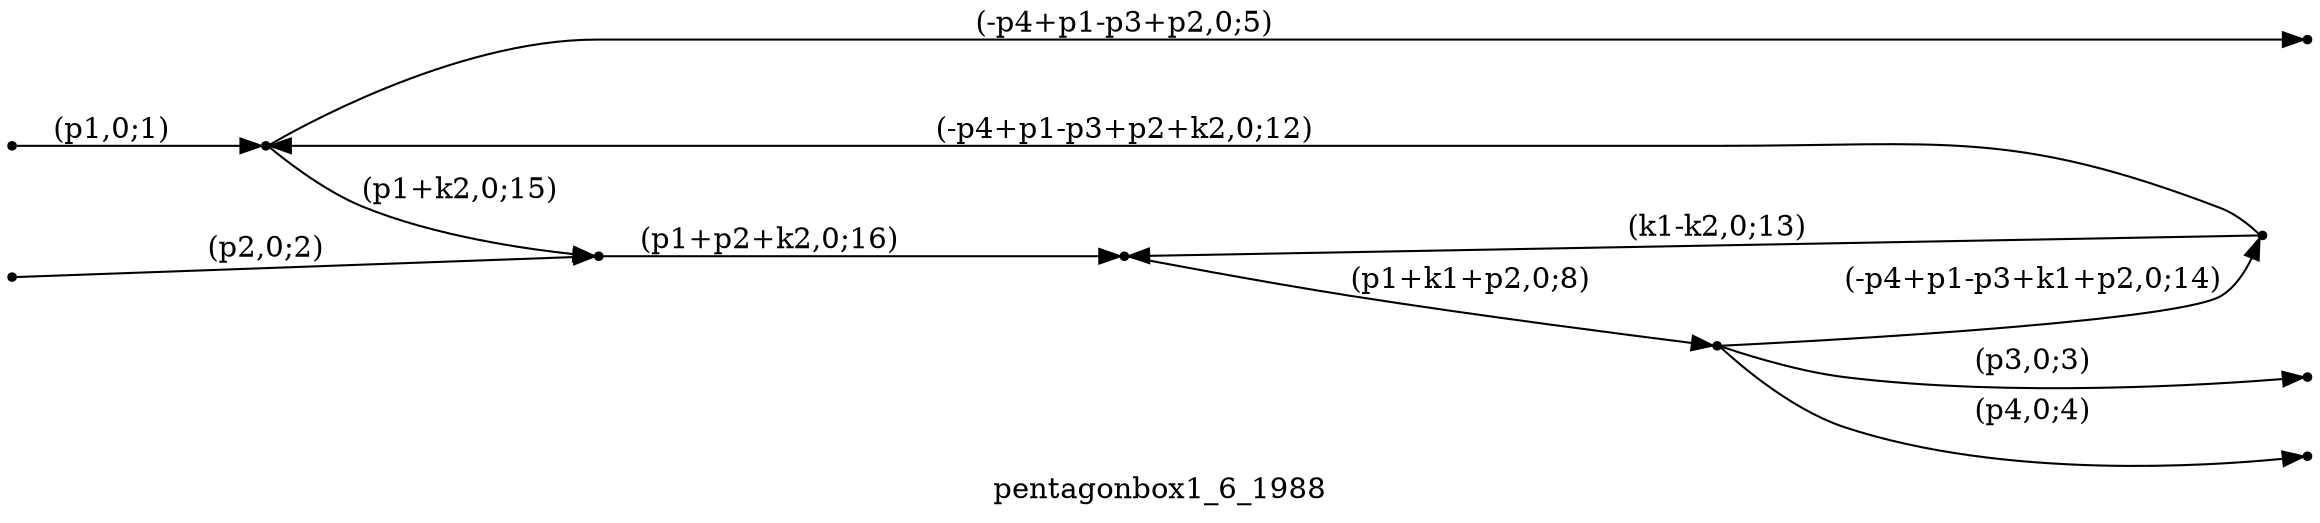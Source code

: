 digraph pentagonbox1_6_1988 {
  label="pentagonbox1_6_1988";
  rankdir="LR";
  subgraph edges {
    -1 -> 4 [label="(p1,0;1)"];
    -2 -> 5 [label="(p2,0;2)"];
    3 -> -3 [label="(p3,0;3)"];
    3 -> -4 [label="(p4,0;4)"];
    4 -> -5 [label="(-p4+p1-p3+p2,0;5)"];
    2 -> 3 [label="(p1+k1+p2,0;8)"];
    1 -> 4 [label="(-p4+p1-p3+p2+k2,0;12)"];
    1 -> 2 [label="(k1-k2,0;13)"];
    3 -> 1 [label="(-p4+p1-p3+k1+p2,0;14)"];
    4 -> 5 [label="(p1+k2,0;15)"];
    5 -> 2 [label="(p1+p2+k2,0;16)"];
  }
  subgraph incoming { rank="source"; -1; -2; }
  subgraph outgoing { rank="sink"; -3; -4; -5; }
-5 [shape=point];
-4 [shape=point];
-3 [shape=point];
-2 [shape=point];
-1 [shape=point];
1 [shape=point];
2 [shape=point];
3 [shape=point];
4 [shape=point];
5 [shape=point];
}

